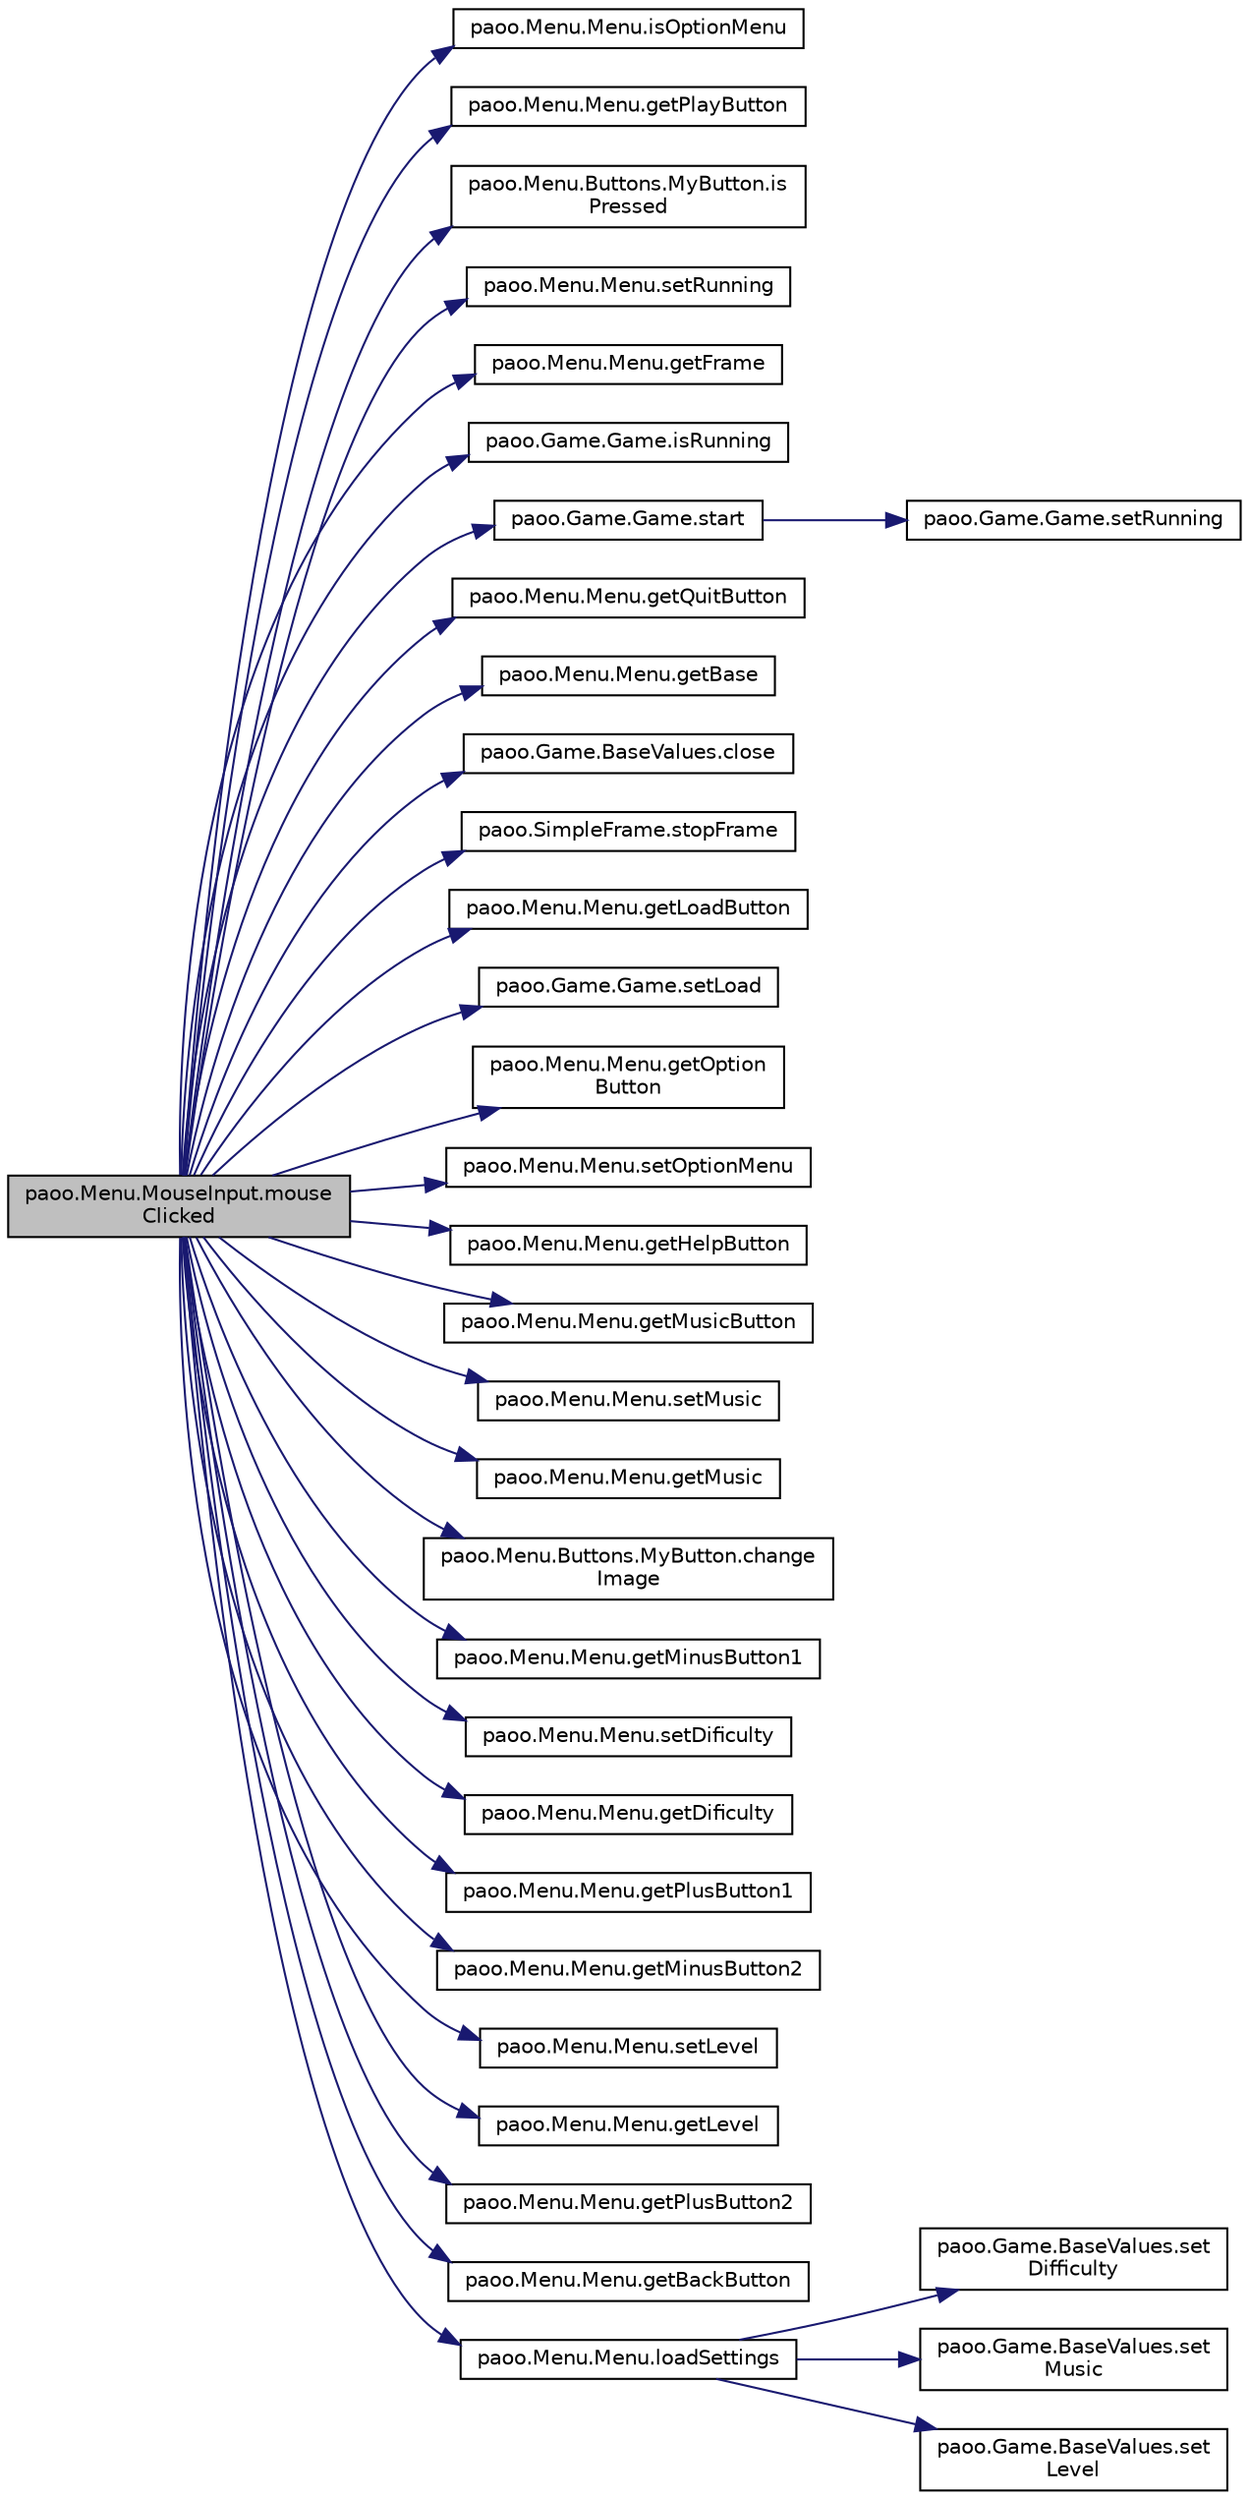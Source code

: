 digraph "paoo.Menu.MouseInput.mouseClicked"
{
 // LATEX_PDF_SIZE
  edge [fontname="Helvetica",fontsize="10",labelfontname="Helvetica",labelfontsize="10"];
  node [fontname="Helvetica",fontsize="10",shape=record];
  rankdir="LR";
  Node2 [label="paoo.Menu.MouseInput.mouse\lClicked",height=0.2,width=0.4,color="black", fillcolor="grey75", style="filled", fontcolor="black",tooltip=" "];
  Node2 -> Node3 [color="midnightblue",fontsize="10",style="solid",fontname="Helvetica"];
  Node3 [label="paoo.Menu.Menu.isOptionMenu",height=0.2,width=0.4,color="black", fillcolor="white", style="filled",URL="$classpaoo_1_1_menu_1_1_menu.html#a04506669b0ca15ef77d1a138c1ac023a",tooltip=" "];
  Node2 -> Node4 [color="midnightblue",fontsize="10",style="solid",fontname="Helvetica"];
  Node4 [label="paoo.Menu.Menu.getPlayButton",height=0.2,width=0.4,color="black", fillcolor="white", style="filled",URL="$classpaoo_1_1_menu_1_1_menu.html#a3d858ce61580b2fe11e36cf1d560dc1d",tooltip=" "];
  Node2 -> Node5 [color="midnightblue",fontsize="10",style="solid",fontname="Helvetica"];
  Node5 [label="paoo.Menu.Buttons.MyButton.is\lPressed",height=0.2,width=0.4,color="black", fillcolor="white", style="filled",URL="$classpaoo_1_1_menu_1_1_buttons_1_1_my_button.html#aab8724dc0be5ead5bee8751b58f48916",tooltip=" "];
  Node2 -> Node6 [color="midnightblue",fontsize="10",style="solid",fontname="Helvetica"];
  Node6 [label="paoo.Menu.Menu.setRunning",height=0.2,width=0.4,color="black", fillcolor="white", style="filled",URL="$classpaoo_1_1_menu_1_1_menu.html#a09254d68209d6697c76560a14c084cfc",tooltip=" "];
  Node2 -> Node7 [color="midnightblue",fontsize="10",style="solid",fontname="Helvetica"];
  Node7 [label="paoo.Menu.Menu.getFrame",height=0.2,width=0.4,color="black", fillcolor="white", style="filled",URL="$classpaoo_1_1_menu_1_1_menu.html#a58d490b2e341339524c01508a05394dd",tooltip=" "];
  Node2 -> Node8 [color="midnightblue",fontsize="10",style="solid",fontname="Helvetica"];
  Node8 [label="paoo.Game.Game.isRunning",height=0.2,width=0.4,color="black", fillcolor="white", style="filled",URL="$classpaoo_1_1_game_1_1_game.html#afb71f5476d24bb01f909c89ba733dbef",tooltip=" "];
  Node2 -> Node9 [color="midnightblue",fontsize="10",style="solid",fontname="Helvetica"];
  Node9 [label="paoo.Game.Game.start",height=0.2,width=0.4,color="black", fillcolor="white", style="filled",URL="$classpaoo_1_1_game_1_1_game.html#a14e181d8b940b0c7e29a8f4b9415168a",tooltip=" "];
  Node9 -> Node10 [color="midnightblue",fontsize="10",style="solid",fontname="Helvetica"];
  Node10 [label="paoo.Game.Game.setRunning",height=0.2,width=0.4,color="black", fillcolor="white", style="filled",URL="$classpaoo_1_1_game_1_1_game.html#a1098af0e917ead3abf3cbcf20fd71f29",tooltip=" "];
  Node2 -> Node11 [color="midnightblue",fontsize="10",style="solid",fontname="Helvetica"];
  Node11 [label="paoo.Menu.Menu.getQuitButton",height=0.2,width=0.4,color="black", fillcolor="white", style="filled",URL="$classpaoo_1_1_menu_1_1_menu.html#a2b04f36ec7d4f310fd5f0af327a0f5d4",tooltip=" "];
  Node2 -> Node12 [color="midnightblue",fontsize="10",style="solid",fontname="Helvetica"];
  Node12 [label="paoo.Menu.Menu.getBase",height=0.2,width=0.4,color="black", fillcolor="white", style="filled",URL="$classpaoo_1_1_menu_1_1_menu.html#aa5a289a2d1ed03c526a34e0275fb2fed",tooltip=" "];
  Node2 -> Node13 [color="midnightblue",fontsize="10",style="solid",fontname="Helvetica"];
  Node13 [label="paoo.Game.BaseValues.close",height=0.2,width=0.4,color="black", fillcolor="white", style="filled",URL="$classpaoo_1_1_game_1_1_base_values.html#a8e1fb0b50932e7232ae1d484d3035d75",tooltip=" "];
  Node2 -> Node14 [color="midnightblue",fontsize="10",style="solid",fontname="Helvetica"];
  Node14 [label="paoo.SimpleFrame.stopFrame",height=0.2,width=0.4,color="black", fillcolor="white", style="filled",URL="$classpaoo_1_1_simple_frame.html#a7451a5a060f0408e49a53a42c180b7bf",tooltip=" "];
  Node2 -> Node15 [color="midnightblue",fontsize="10",style="solid",fontname="Helvetica"];
  Node15 [label="paoo.Menu.Menu.getLoadButton",height=0.2,width=0.4,color="black", fillcolor="white", style="filled",URL="$classpaoo_1_1_menu_1_1_menu.html#a62fb9d80d77a925ce41b65b1eb6d47f8",tooltip=" "];
  Node2 -> Node16 [color="midnightblue",fontsize="10",style="solid",fontname="Helvetica"];
  Node16 [label="paoo.Game.Game.setLoad",height=0.2,width=0.4,color="black", fillcolor="white", style="filled",URL="$classpaoo_1_1_game_1_1_game.html#ade71a6aaec4dd1c885a29d28e02ff4a6",tooltip=" "];
  Node2 -> Node17 [color="midnightblue",fontsize="10",style="solid",fontname="Helvetica"];
  Node17 [label="paoo.Menu.Menu.getOption\lButton",height=0.2,width=0.4,color="black", fillcolor="white", style="filled",URL="$classpaoo_1_1_menu_1_1_menu.html#a8d1fd4990b0a0f77506d5f8e101b6071",tooltip=" "];
  Node2 -> Node18 [color="midnightblue",fontsize="10",style="solid",fontname="Helvetica"];
  Node18 [label="paoo.Menu.Menu.setOptionMenu",height=0.2,width=0.4,color="black", fillcolor="white", style="filled",URL="$classpaoo_1_1_menu_1_1_menu.html#a96ed9dca35e440282ec1e9a08f2c89dc",tooltip=" "];
  Node2 -> Node19 [color="midnightblue",fontsize="10",style="solid",fontname="Helvetica"];
  Node19 [label="paoo.Menu.Menu.getHelpButton",height=0.2,width=0.4,color="black", fillcolor="white", style="filled",URL="$classpaoo_1_1_menu_1_1_menu.html#a7ce0d94acfef7a30cc929cf9140a5ccf",tooltip=" "];
  Node2 -> Node20 [color="midnightblue",fontsize="10",style="solid",fontname="Helvetica"];
  Node20 [label="paoo.Menu.Menu.getMusicButton",height=0.2,width=0.4,color="black", fillcolor="white", style="filled",URL="$classpaoo_1_1_menu_1_1_menu.html#a79503facfa57859b05c82489698ce1bb",tooltip=" "];
  Node2 -> Node21 [color="midnightblue",fontsize="10",style="solid",fontname="Helvetica"];
  Node21 [label="paoo.Menu.Menu.setMusic",height=0.2,width=0.4,color="black", fillcolor="white", style="filled",URL="$classpaoo_1_1_menu_1_1_menu.html#aaa65838a64c67dd9d50aba0bae57c7c2",tooltip=" "];
  Node2 -> Node22 [color="midnightblue",fontsize="10",style="solid",fontname="Helvetica"];
  Node22 [label="paoo.Menu.Menu.getMusic",height=0.2,width=0.4,color="black", fillcolor="white", style="filled",URL="$classpaoo_1_1_menu_1_1_menu.html#a4acecfc5391037206eeb46c9cb05e86a",tooltip=" "];
  Node2 -> Node23 [color="midnightblue",fontsize="10",style="solid",fontname="Helvetica"];
  Node23 [label="paoo.Menu.Buttons.MyButton.change\lImage",height=0.2,width=0.4,color="black", fillcolor="white", style="filled",URL="$classpaoo_1_1_menu_1_1_buttons_1_1_my_button.html#a48e1df2c75e27a3f498cca76b6cdda00",tooltip=" "];
  Node2 -> Node24 [color="midnightblue",fontsize="10",style="solid",fontname="Helvetica"];
  Node24 [label="paoo.Menu.Menu.getMinusButton1",height=0.2,width=0.4,color="black", fillcolor="white", style="filled",URL="$classpaoo_1_1_menu_1_1_menu.html#ac70a1b7231e13a84c9230090fed1f559",tooltip=" "];
  Node2 -> Node25 [color="midnightblue",fontsize="10",style="solid",fontname="Helvetica"];
  Node25 [label="paoo.Menu.Menu.setDificulty",height=0.2,width=0.4,color="black", fillcolor="white", style="filled",URL="$classpaoo_1_1_menu_1_1_menu.html#a31e65113ada51c0adb14fe91b734cfe0",tooltip=" "];
  Node2 -> Node26 [color="midnightblue",fontsize="10",style="solid",fontname="Helvetica"];
  Node26 [label="paoo.Menu.Menu.getDificulty",height=0.2,width=0.4,color="black", fillcolor="white", style="filled",URL="$classpaoo_1_1_menu_1_1_menu.html#a9413cb674c1e989a1ea2dd56776a7b4f",tooltip=" "];
  Node2 -> Node27 [color="midnightblue",fontsize="10",style="solid",fontname="Helvetica"];
  Node27 [label="paoo.Menu.Menu.getPlusButton1",height=0.2,width=0.4,color="black", fillcolor="white", style="filled",URL="$classpaoo_1_1_menu_1_1_menu.html#a25b27014ba047c1fa06fbe0553017ee2",tooltip=" "];
  Node2 -> Node28 [color="midnightblue",fontsize="10",style="solid",fontname="Helvetica"];
  Node28 [label="paoo.Menu.Menu.getMinusButton2",height=0.2,width=0.4,color="black", fillcolor="white", style="filled",URL="$classpaoo_1_1_menu_1_1_menu.html#a961ea44584c0d8a34112626d40b2ee8b",tooltip=" "];
  Node2 -> Node29 [color="midnightblue",fontsize="10",style="solid",fontname="Helvetica"];
  Node29 [label="paoo.Menu.Menu.setLevel",height=0.2,width=0.4,color="black", fillcolor="white", style="filled",URL="$classpaoo_1_1_menu_1_1_menu.html#a84ff02e1acf22a414cb82d5023c2be1a",tooltip=" "];
  Node2 -> Node30 [color="midnightblue",fontsize="10",style="solid",fontname="Helvetica"];
  Node30 [label="paoo.Menu.Menu.getLevel",height=0.2,width=0.4,color="black", fillcolor="white", style="filled",URL="$classpaoo_1_1_menu_1_1_menu.html#ac210ddebc72b956f6d62913b45ce16c7",tooltip=" "];
  Node2 -> Node31 [color="midnightblue",fontsize="10",style="solid",fontname="Helvetica"];
  Node31 [label="paoo.Menu.Menu.getPlusButton2",height=0.2,width=0.4,color="black", fillcolor="white", style="filled",URL="$classpaoo_1_1_menu_1_1_menu.html#a0bd3fc33b238a00af533599badcc0a4b",tooltip=" "];
  Node2 -> Node32 [color="midnightblue",fontsize="10",style="solid",fontname="Helvetica"];
  Node32 [label="paoo.Menu.Menu.getBackButton",height=0.2,width=0.4,color="black", fillcolor="white", style="filled",URL="$classpaoo_1_1_menu_1_1_menu.html#aa4c7b1c938abbcb691c59051903ed29b",tooltip=" "];
  Node2 -> Node33 [color="midnightblue",fontsize="10",style="solid",fontname="Helvetica"];
  Node33 [label="paoo.Menu.Menu.loadSettings",height=0.2,width=0.4,color="black", fillcolor="white", style="filled",URL="$classpaoo_1_1_menu_1_1_menu.html#ad21722ef009d8e17b0f6c93852a5d100",tooltip=" "];
  Node33 -> Node34 [color="midnightblue",fontsize="10",style="solid",fontname="Helvetica"];
  Node34 [label="paoo.Game.BaseValues.set\lDifficulty",height=0.2,width=0.4,color="black", fillcolor="white", style="filled",URL="$classpaoo_1_1_game_1_1_base_values.html#a38e3eef7dd9da249d9f444ca78b2c864",tooltip=" "];
  Node33 -> Node35 [color="midnightblue",fontsize="10",style="solid",fontname="Helvetica"];
  Node35 [label="paoo.Game.BaseValues.set\lMusic",height=0.2,width=0.4,color="black", fillcolor="white", style="filled",URL="$classpaoo_1_1_game_1_1_base_values.html#a99f6a5f192eadd6fb3ae55e63bc5d24e",tooltip=" "];
  Node33 -> Node36 [color="midnightblue",fontsize="10",style="solid",fontname="Helvetica"];
  Node36 [label="paoo.Game.BaseValues.set\lLevel",height=0.2,width=0.4,color="black", fillcolor="white", style="filled",URL="$classpaoo_1_1_game_1_1_base_values.html#abc4edc9cb65266af9d297b35b4f8ecfa",tooltip=" "];
}

